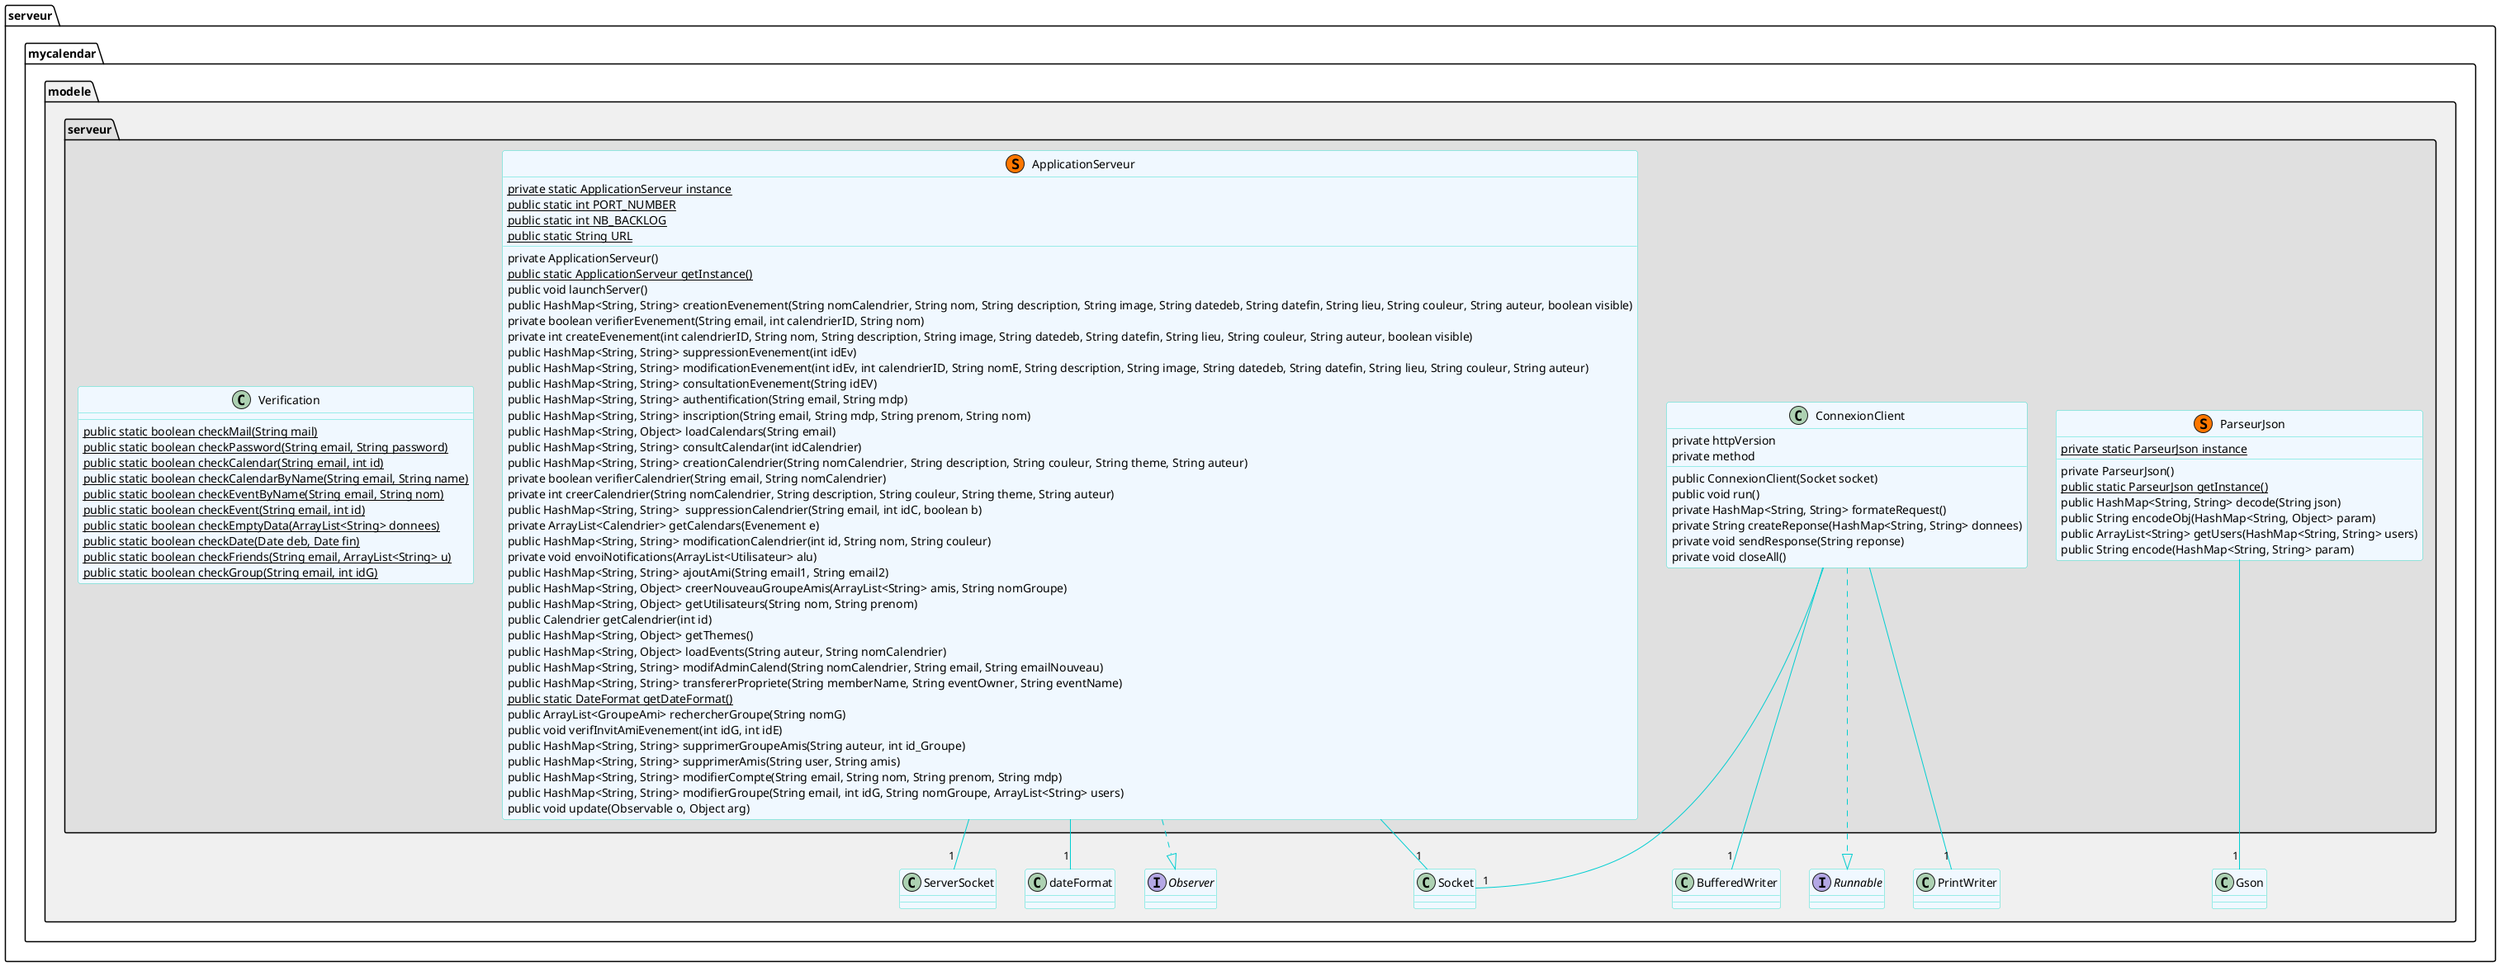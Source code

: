 @startuml
skinparam class {
   BackgroundColor AliceBlue
   ArrowColor DarkTurquoise
   BorderColor Turquoise
}

skinparam stereotypeCBackgroundColor DarkTurquoise
skinparam stereotypeIBackgroundColor Magenta
skinparam stereotypeABackgroundColor Yellow

package "serveur.mycalendar.modele" #F0F0F0 {


package serveur #E0E0E0 {

   class ApplicationServeur <<(S, #FF7700)>> {
      {field}{static}private static ApplicationServeur instance
      {field}{static}public static int PORT_NUMBER
      {field}{static}public static int NB_BACKLOG
      {field}{static}public static String URL
      private ApplicationServeur()
      {static}public static ApplicationServeur getInstance()
      public void launchServer()
      public HashMap<String, String> creationEvenement(String nomCalendrier, String nom, String description, String image, String datedeb, String datefin, String lieu, String couleur, String auteur, boolean visible)
      private boolean verifierEvenement(String email, int calendrierID, String nom)
      private int createEvenement(int calendrierID, String nom, String description, String image, String datedeb, String datefin, String lieu, String couleur, String auteur, boolean visible)
      public HashMap<String, String> suppressionEvenement(int idEv)
      public HashMap<String, String> modificationEvenement(int idEv, int calendrierID, String nomE, String description, String image, String datedeb, String datefin, String lieu, String couleur, String auteur)
      public HashMap<String, String> consultationEvenement(String idEV)
      public HashMap<String, String> authentification(String email, String mdp)
      public HashMap<String, String> inscription(String email, String mdp, String prenom, String nom)
      public HashMap<String, Object> loadCalendars(String email)
      public HashMap<String, String> consultCalendar(int idCalendrier)
      public HashMap<String, String> creationCalendrier(String nomCalendrier, String description, String couleur, String theme, String auteur)
      private boolean verifierCalendrier(String email, String nomCalendrier)
      private int creerCalendrier(String nomCalendrier, String description, String couleur, String theme, String auteur)
      public HashMap<String, String>  suppressionCalendrier(String email, int idC, boolean b)
      private ArrayList<Calendrier> getCalendars(Evenement e)
      public HashMap<String, String> modificationCalendrier(int id, String nom, String couleur)
      private void envoiNotifications(ArrayList<Utilisateur> alu)
      public HashMap<String, String> ajoutAmi(String email1, String email2)
      public HashMap<String, Object> creerNouveauGroupeAmis(ArrayList<String> amis, String nomGroupe)
      public HashMap<String, Object> getUtilisateurs(String nom, String prenom)
      public Calendrier getCalendrier(int id)
      public HashMap<String, Object> getThemes()
      public HashMap<String, Object> loadEvents(String auteur, String nomCalendrier)
      public HashMap<String, String> modifAdminCalend(String nomCalendrier, String email, String emailNouveau)
      public HashMap<String, String> transfererPropriete(String memberName, String eventOwner, String eventName)
      {static}public static DateFormat getDateFormat()
      public ArrayList<GroupeAmi> rechercherGroupe(String nomG)
      public void verifInvitAmiEvenement(int idG, int idE)
      public HashMap<String, String> supprimerGroupeAmis(String auteur, int id_Groupe)
      public HashMap<String, String> supprimerAmis(String user, String amis)
      public HashMap<String, String> modifierCompte(String email, String nom, String prenom, String mdp)
      public HashMap<String, String> modifierGroupe(String email, int idG, String nomGroupe, ArrayList<String> users)
      public void update(Observable o, Object arg)
   }

   class ConnexionClient {
      {field}private httpVersion
      {field}private method
      public ConnexionClient(Socket socket)
      public void run()
      private HashMap<String, String> formateRequest()
      private String createReponse(HashMap<String, String> donnees)
      private void sendResponse(String reponse)
      private void closeAll()
   }

   class ParseurJson <<(S, #FF7700)>> {
      {field}{static}private static ParseurJson instance
      private ParseurJson()
      {static}public static ParseurJson getInstance()
      public HashMap<String, String> decode(String json)
      public String encodeObj(HashMap<String, Object> param)
      public ArrayList<String> getUsers(HashMap<String, String> users)
      public String encode(HashMap<String, String> param)
   }

   class Verification {
      {static}public static boolean checkMail(String mail)
      {static}public static boolean checkPassword(String email, String password)
      {static}public static boolean checkCalendar(String email, int id)
      {static}public static boolean checkCalendarByName(String email, String name)
      {static}public static boolean checkEventByName(String email, String nom)
      {static}public static boolean checkEvent(String email, int id)
      {static}public static boolean checkEmptyData(ArrayList<String> donnees)
      {static}public static boolean checkDate(Date deb, Date fin)
      {static}public static boolean checkFriends(String email, ArrayList<String> u)
      {static}public static boolean checkGroup(String email, int idG)
   }

}

interface Observer {

}

interface Runnable {
}

ApplicationServeur ..|> Observer
ApplicationServeur -- "1" Socket
ApplicationServeur -- "1" ServerSocket
ApplicationServeur -- "1" dateFormat
ConnexionClient ..|> Runnable
ConnexionClient -- "1" Socket
ConnexionClient -- "1" PrintWriter
ConnexionClient -- "1" BufferedWriter
ParseurJson -- "1" Gson

}

@enduml
